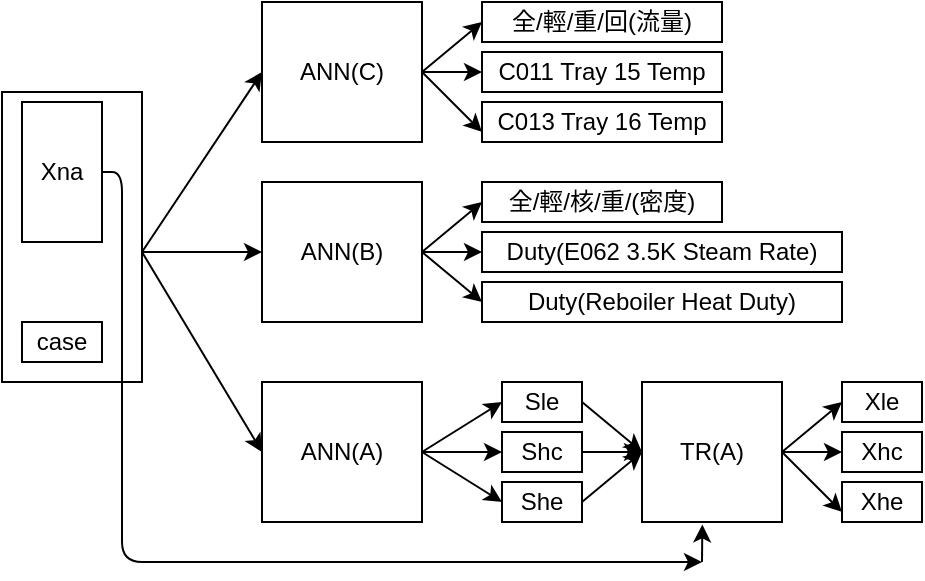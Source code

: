 <mxfile version="13.0.8" type="github"><diagram id="Br8Mk88pdOw2TFy8Bcp0" name="Page-1"><mxGraphModel dx="1329" dy="673" grid="1" gridSize="10" guides="1" tooltips="1" connect="1" arrows="1" fold="1" page="1" pageScale="1" pageWidth="827" pageHeight="1169" math="0" shadow="0"><root><mxCell id="0"/><mxCell id="1" parent="0"/><mxCell id="xK1VYx0fI5H-2KNGupgd-1" value="Xna" style="rounded=0;whiteSpace=wrap;html=1;" vertex="1" parent="1"><mxGeometry x="80" y="210" width="40" height="70" as="geometry"/></mxCell><mxCell id="xK1VYx0fI5H-2KNGupgd-2" value="ANN(A)" style="rounded=0;whiteSpace=wrap;html=1;" vertex="1" parent="1"><mxGeometry x="200" y="350" width="80" height="70" as="geometry"/></mxCell><mxCell id="xK1VYx0fI5H-2KNGupgd-3" value="ANN(B)" style="rounded=0;whiteSpace=wrap;html=1;" vertex="1" parent="1"><mxGeometry x="200" y="250" width="80" height="70" as="geometry"/></mxCell><mxCell id="xK1VYx0fI5H-2KNGupgd-4" value="ANN(C)" style="rounded=0;whiteSpace=wrap;html=1;" vertex="1" parent="1"><mxGeometry x="200" y="160" width="80" height="70" as="geometry"/></mxCell><mxCell id="xK1VYx0fI5H-2KNGupgd-5" value="case" style="rounded=0;whiteSpace=wrap;html=1;" vertex="1" parent="1"><mxGeometry x="80" y="320" width="40" height="20" as="geometry"/></mxCell><mxCell id="xK1VYx0fI5H-2KNGupgd-15" value="" style="endArrow=classic;html=1;exitX=1;exitY=0.5;exitDx=0;exitDy=0;entryX=0;entryY=0.5;entryDx=0;entryDy=0;" edge="1" parent="1" target="xK1VYx0fI5H-2KNGupgd-4"><mxGeometry width="50" height="50" relative="1" as="geometry"><mxPoint x="140" y="285" as="sourcePoint"/><mxPoint x="460" y="310" as="targetPoint"/></mxGeometry></mxCell><mxCell id="xK1VYx0fI5H-2KNGupgd-16" value="" style="endArrow=classic;html=1;exitX=1;exitY=0.5;exitDx=0;exitDy=0;entryX=0;entryY=0.5;entryDx=0;entryDy=0;" edge="1" parent="1" target="xK1VYx0fI5H-2KNGupgd-3"><mxGeometry width="50" height="50" relative="1" as="geometry"><mxPoint x="140" y="285" as="sourcePoint"/><mxPoint x="460" y="310" as="targetPoint"/></mxGeometry></mxCell><mxCell id="xK1VYx0fI5H-2KNGupgd-17" value="" style="endArrow=classic;html=1;exitX=1;exitY=0.5;exitDx=0;exitDy=0;entryX=0;entryY=0.5;entryDx=0;entryDy=0;" edge="1" parent="1" target="xK1VYx0fI5H-2KNGupgd-2"><mxGeometry width="50" height="50" relative="1" as="geometry"><mxPoint x="140" y="285" as="sourcePoint"/><mxPoint x="460" y="310" as="targetPoint"/></mxGeometry></mxCell><mxCell id="xK1VYx0fI5H-2KNGupgd-18" value="Sle" style="text;html=1;strokeColor=#000000;fillColor=none;align=center;verticalAlign=middle;whiteSpace=wrap;rounded=0;" vertex="1" parent="1"><mxGeometry x="320" y="350" width="40" height="20" as="geometry"/></mxCell><mxCell id="xK1VYx0fI5H-2KNGupgd-19" value="Shc" style="text;html=1;strokeColor=#000000;fillColor=none;align=center;verticalAlign=middle;whiteSpace=wrap;rounded=0;" vertex="1" parent="1"><mxGeometry x="320" y="375" width="40" height="20" as="geometry"/></mxCell><mxCell id="xK1VYx0fI5H-2KNGupgd-20" value="She" style="text;html=1;strokeColor=#000000;fillColor=none;align=center;verticalAlign=middle;whiteSpace=wrap;rounded=0;" vertex="1" parent="1"><mxGeometry x="320" y="400" width="40" height="20" as="geometry"/></mxCell><mxCell id="xK1VYx0fI5H-2KNGupgd-22" value="" style="endArrow=classic;html=1;exitX=1;exitY=0.5;exitDx=0;exitDy=0;entryX=0;entryY=0.5;entryDx=0;entryDy=0;" edge="1" parent="1" source="xK1VYx0fI5H-2KNGupgd-2" target="xK1VYx0fI5H-2KNGupgd-18"><mxGeometry width="50" height="50" relative="1" as="geometry"><mxPoint x="410" y="360" as="sourcePoint"/><mxPoint x="460" y="310" as="targetPoint"/></mxGeometry></mxCell><mxCell id="xK1VYx0fI5H-2KNGupgd-23" value="" style="endArrow=classic;html=1;exitX=1;exitY=0.5;exitDx=0;exitDy=0;entryX=0;entryY=0.5;entryDx=0;entryDy=0;" edge="1" parent="1" source="xK1VYx0fI5H-2KNGupgd-2" target="xK1VYx0fI5H-2KNGupgd-19"><mxGeometry width="50" height="50" relative="1" as="geometry"><mxPoint x="410" y="360" as="sourcePoint"/><mxPoint x="460" y="310" as="targetPoint"/></mxGeometry></mxCell><mxCell id="xK1VYx0fI5H-2KNGupgd-24" value="" style="endArrow=classic;html=1;exitX=1;exitY=0.5;exitDx=0;exitDy=0;entryX=0;entryY=0.5;entryDx=0;entryDy=0;" edge="1" parent="1" source="xK1VYx0fI5H-2KNGupgd-2" target="xK1VYx0fI5H-2KNGupgd-20"><mxGeometry width="50" height="50" relative="1" as="geometry"><mxPoint x="410" y="360" as="sourcePoint"/><mxPoint x="460" y="310" as="targetPoint"/></mxGeometry></mxCell><mxCell id="xK1VYx0fI5H-2KNGupgd-25" value="TR(A)" style="whiteSpace=wrap;html=1;aspect=fixed;strokeColor=#000000;fillColor=none;" vertex="1" parent="1"><mxGeometry x="390" y="350" width="70" height="70" as="geometry"/></mxCell><mxCell id="xK1VYx0fI5H-2KNGupgd-26" value="" style="endArrow=classic;html=1;exitX=1;exitY=0.5;exitDx=0;exitDy=0;entryX=0;entryY=0.5;entryDx=0;entryDy=0;" edge="1" parent="1" source="xK1VYx0fI5H-2KNGupgd-18" target="xK1VYx0fI5H-2KNGupgd-25"><mxGeometry width="50" height="50" relative="1" as="geometry"><mxPoint x="410" y="360" as="sourcePoint"/><mxPoint x="460" y="310" as="targetPoint"/></mxGeometry></mxCell><mxCell id="xK1VYx0fI5H-2KNGupgd-27" value="" style="endArrow=classic;html=1;exitX=1;exitY=0.5;exitDx=0;exitDy=0;entryX=0;entryY=0.5;entryDx=0;entryDy=0;" edge="1" parent="1" source="xK1VYx0fI5H-2KNGupgd-19" target="xK1VYx0fI5H-2KNGupgd-25"><mxGeometry width="50" height="50" relative="1" as="geometry"><mxPoint x="410" y="360" as="sourcePoint"/><mxPoint x="460" y="310" as="targetPoint"/></mxGeometry></mxCell><mxCell id="xK1VYx0fI5H-2KNGupgd-28" value="" style="endArrow=classic;html=1;exitX=1;exitY=0.5;exitDx=0;exitDy=0;entryX=0;entryY=0.5;entryDx=0;entryDy=0;" edge="1" parent="1" source="xK1VYx0fI5H-2KNGupgd-20" target="xK1VYx0fI5H-2KNGupgd-25"><mxGeometry width="50" height="50" relative="1" as="geometry"><mxPoint x="410" y="360" as="sourcePoint"/><mxPoint x="460" y="310" as="targetPoint"/></mxGeometry></mxCell><mxCell id="xK1VYx0fI5H-2KNGupgd-32" value="Xle" style="text;html=1;strokeColor=#000000;fillColor=none;align=center;verticalAlign=middle;whiteSpace=wrap;rounded=0;" vertex="1" parent="1"><mxGeometry x="490" y="350" width="40" height="20" as="geometry"/></mxCell><mxCell id="xK1VYx0fI5H-2KNGupgd-33" value="Xhc" style="text;html=1;strokeColor=#000000;fillColor=none;align=center;verticalAlign=middle;whiteSpace=wrap;rounded=0;" vertex="1" parent="1"><mxGeometry x="490" y="375" width="40" height="20" as="geometry"/></mxCell><mxCell id="xK1VYx0fI5H-2KNGupgd-34" value="Xhe" style="text;html=1;strokeColor=#000000;fillColor=none;align=center;verticalAlign=middle;whiteSpace=wrap;rounded=0;" vertex="1" parent="1"><mxGeometry x="490" y="400" width="40" height="20" as="geometry"/></mxCell><mxCell id="xK1VYx0fI5H-2KNGupgd-35" value="" style="endArrow=classic;html=1;entryX=0;entryY=0.5;entryDx=0;entryDy=0;exitX=1;exitY=0.5;exitDx=0;exitDy=0;" edge="1" parent="1" source="xK1VYx0fI5H-2KNGupgd-25" target="xK1VYx0fI5H-2KNGupgd-32"><mxGeometry width="50" height="50" relative="1" as="geometry"><mxPoint x="410" y="360" as="sourcePoint"/><mxPoint x="460" y="310" as="targetPoint"/></mxGeometry></mxCell><mxCell id="xK1VYx0fI5H-2KNGupgd-36" value="" style="endArrow=classic;html=1;entryX=0;entryY=0.5;entryDx=0;entryDy=0;exitX=1;exitY=0.5;exitDx=0;exitDy=0;" edge="1" parent="1" source="xK1VYx0fI5H-2KNGupgd-25" target="xK1VYx0fI5H-2KNGupgd-33"><mxGeometry width="50" height="50" relative="1" as="geometry"><mxPoint x="410" y="360" as="sourcePoint"/><mxPoint x="460" y="310" as="targetPoint"/></mxGeometry></mxCell><mxCell id="xK1VYx0fI5H-2KNGupgd-37" value="" style="endArrow=classic;html=1;entryX=0;entryY=0.75;entryDx=0;entryDy=0;exitX=1;exitY=0.5;exitDx=0;exitDy=0;" edge="1" parent="1" source="xK1VYx0fI5H-2KNGupgd-25" target="xK1VYx0fI5H-2KNGupgd-34"><mxGeometry width="50" height="50" relative="1" as="geometry"><mxPoint x="410" y="360" as="sourcePoint"/><mxPoint x="460" y="310" as="targetPoint"/></mxGeometry></mxCell><mxCell id="xK1VYx0fI5H-2KNGupgd-38" value="全/輕/核/重/(密度)" style="text;html=1;strokeColor=#000000;fillColor=none;align=center;verticalAlign=middle;whiteSpace=wrap;rounded=0;" vertex="1" parent="1"><mxGeometry x="310" y="250" width="120" height="20" as="geometry"/></mxCell><mxCell id="xK1VYx0fI5H-2KNGupgd-39" value="全/輕/重/回(流量)" style="text;html=1;strokeColor=#000000;fillColor=none;align=center;verticalAlign=middle;whiteSpace=wrap;rounded=0;" vertex="1" parent="1"><mxGeometry x="310" y="160" width="120" height="20" as="geometry"/></mxCell><mxCell id="xK1VYx0fI5H-2KNGupgd-40" value="Duty(E062 3.5K Steam Rate)" style="text;html=1;strokeColor=#000000;fillColor=none;align=center;verticalAlign=middle;whiteSpace=wrap;rounded=0;" vertex="1" parent="1"><mxGeometry x="310" y="275" width="180" height="20" as="geometry"/></mxCell><mxCell id="xK1VYx0fI5H-2KNGupgd-41" value="Duty(Reboiler Heat Duty)" style="text;html=1;strokeColor=#000000;fillColor=none;align=center;verticalAlign=middle;whiteSpace=wrap;rounded=0;" vertex="1" parent="1"><mxGeometry x="310" y="300" width="180" height="20" as="geometry"/></mxCell><mxCell id="xK1VYx0fI5H-2KNGupgd-42" value="C011 Tray 15 Temp" style="text;html=1;strokeColor=#000000;fillColor=none;align=center;verticalAlign=middle;whiteSpace=wrap;rounded=0;" vertex="1" parent="1"><mxGeometry x="310" y="185" width="120" height="20" as="geometry"/></mxCell><mxCell id="xK1VYx0fI5H-2KNGupgd-43" value="C013 Tray 16 Temp" style="text;html=1;strokeColor=#000000;fillColor=none;align=center;verticalAlign=middle;whiteSpace=wrap;rounded=0;" vertex="1" parent="1"><mxGeometry x="310" y="210" width="120" height="20" as="geometry"/></mxCell><mxCell id="xK1VYx0fI5H-2KNGupgd-44" value="" style="endArrow=classic;html=1;exitX=1;exitY=0.5;exitDx=0;exitDy=0;entryX=0;entryY=0.5;entryDx=0;entryDy=0;" edge="1" parent="1" source="xK1VYx0fI5H-2KNGupgd-4" target="xK1VYx0fI5H-2KNGupgd-39"><mxGeometry width="50" height="50" relative="1" as="geometry"><mxPoint x="410" y="360" as="sourcePoint"/><mxPoint x="460" y="310" as="targetPoint"/></mxGeometry></mxCell><mxCell id="xK1VYx0fI5H-2KNGupgd-45" value="" style="endArrow=classic;html=1;exitX=1;exitY=0.5;exitDx=0;exitDy=0;entryX=0;entryY=0.5;entryDx=0;entryDy=0;" edge="1" parent="1" source="xK1VYx0fI5H-2KNGupgd-4" target="xK1VYx0fI5H-2KNGupgd-42"><mxGeometry width="50" height="50" relative="1" as="geometry"><mxPoint x="410" y="360" as="sourcePoint"/><mxPoint x="460" y="310" as="targetPoint"/></mxGeometry></mxCell><mxCell id="xK1VYx0fI5H-2KNGupgd-46" value="" style="endArrow=classic;html=1;entryX=0;entryY=0.75;entryDx=0;entryDy=0;" edge="1" parent="1" target="xK1VYx0fI5H-2KNGupgd-43"><mxGeometry width="50" height="50" relative="1" as="geometry"><mxPoint x="280" y="195" as="sourcePoint"/><mxPoint x="460" y="310" as="targetPoint"/></mxGeometry></mxCell><mxCell id="xK1VYx0fI5H-2KNGupgd-47" value="" style="endArrow=classic;html=1;exitX=1;exitY=0.5;exitDx=0;exitDy=0;entryX=0;entryY=0.5;entryDx=0;entryDy=0;" edge="1" parent="1" source="xK1VYx0fI5H-2KNGupgd-3" target="xK1VYx0fI5H-2KNGupgd-38"><mxGeometry width="50" height="50" relative="1" as="geometry"><mxPoint x="410" y="360" as="sourcePoint"/><mxPoint x="460" y="310" as="targetPoint"/></mxGeometry></mxCell><mxCell id="xK1VYx0fI5H-2KNGupgd-48" value="" style="endArrow=classic;html=1;exitX=1;exitY=0.5;exitDx=0;exitDy=0;entryX=0;entryY=0.5;entryDx=0;entryDy=0;" edge="1" parent="1" source="xK1VYx0fI5H-2KNGupgd-3" target="xK1VYx0fI5H-2KNGupgd-40"><mxGeometry width="50" height="50" relative="1" as="geometry"><mxPoint x="410" y="360" as="sourcePoint"/><mxPoint x="460" y="310" as="targetPoint"/></mxGeometry></mxCell><mxCell id="xK1VYx0fI5H-2KNGupgd-49" value="" style="endArrow=classic;html=1;exitX=1;exitY=0.5;exitDx=0;exitDy=0;entryX=0;entryY=0.5;entryDx=0;entryDy=0;" edge="1" parent="1" source="xK1VYx0fI5H-2KNGupgd-3" target="xK1VYx0fI5H-2KNGupgd-41"><mxGeometry width="50" height="50" relative="1" as="geometry"><mxPoint x="410" y="360" as="sourcePoint"/><mxPoint x="460" y="310" as="targetPoint"/></mxGeometry></mxCell><mxCell id="xK1VYx0fI5H-2KNGupgd-50" value="" style="edgeStyle=elbowEdgeStyle;elbow=horizontal;endArrow=classic;html=1;exitX=1;exitY=0.5;exitDx=0;exitDy=0;" edge="1" parent="1" source="xK1VYx0fI5H-2KNGupgd-1"><mxGeometry width="50" height="50" relative="1" as="geometry"><mxPoint x="160" y="240" as="sourcePoint"/><mxPoint x="420" y="440" as="targetPoint"/><Array as="points"><mxPoint x="130" y="280"/></Array></mxGeometry></mxCell><mxCell id="xK1VYx0fI5H-2KNGupgd-52" value="" style="endArrow=classic;html=1;entryX=0.431;entryY=1.017;entryDx=0;entryDy=0;entryPerimeter=0;" edge="1" parent="1" target="xK1VYx0fI5H-2KNGupgd-25"><mxGeometry width="50" height="50" relative="1" as="geometry"><mxPoint x="420" y="440" as="sourcePoint"/><mxPoint x="460" y="310" as="targetPoint"/></mxGeometry></mxCell><mxCell id="xK1VYx0fI5H-2KNGupgd-53" value="" style="rounded=0;whiteSpace=wrap;html=1;strokeColor=#000000;fillColor=none;" vertex="1" parent="1"><mxGeometry x="70" y="205" width="70" height="145" as="geometry"/></mxCell></root></mxGraphModel></diagram></mxfile>